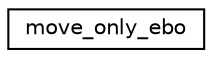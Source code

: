 digraph "Graphical Class Hierarchy"
{
  edge [fontname="Helvetica",fontsize="10",labelfontname="Helvetica",labelfontsize="10"];
  node [fontname="Helvetica",fontsize="10",shape=record];
  rankdir="LR";
  Node0 [label="move_only_ebo",height=0.2,width=0.4,color="black", fillcolor="white", style="filled",URL="$structmove__only__ebo.html"];
}
